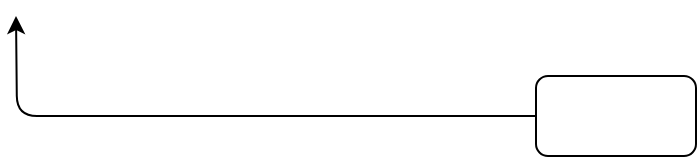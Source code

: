 <mxfile version="15.7.3" type="github">
  <diagram id="_A12FvU20wVsXRucsCNp" name="Page-1">
    <mxGraphModel dx="1038" dy="491" grid="1" gridSize="10" guides="1" tooltips="1" connect="1" arrows="1" fold="1" page="1" pageScale="1" pageWidth="827" pageHeight="1169" math="0" shadow="0">
      <root>
        <mxCell id="0" />
        <mxCell id="1" parent="0" />
        <mxCell id="64XmbE-9OJ4t9fUyWi_k-1" style="edgeStyle=orthogonalEdgeStyle;curved=0;rounded=1;sketch=0;orthogonalLoop=1;jettySize=auto;html=1;" edge="1" parent="1" source="H9oEdeWVfIFOoq2dAVlP-1">
          <mxGeometry relative="1" as="geometry">
            <mxPoint x="270" y="340" as="targetPoint" />
          </mxGeometry>
        </mxCell>
        <mxCell id="H9oEdeWVfIFOoq2dAVlP-1" value="" style="rounded=1;whiteSpace=wrap;html=1;" parent="1" vertex="1">
          <mxGeometry x="530" y="370" width="80" height="40" as="geometry" />
        </mxCell>
      </root>
    </mxGraphModel>
  </diagram>
</mxfile>
